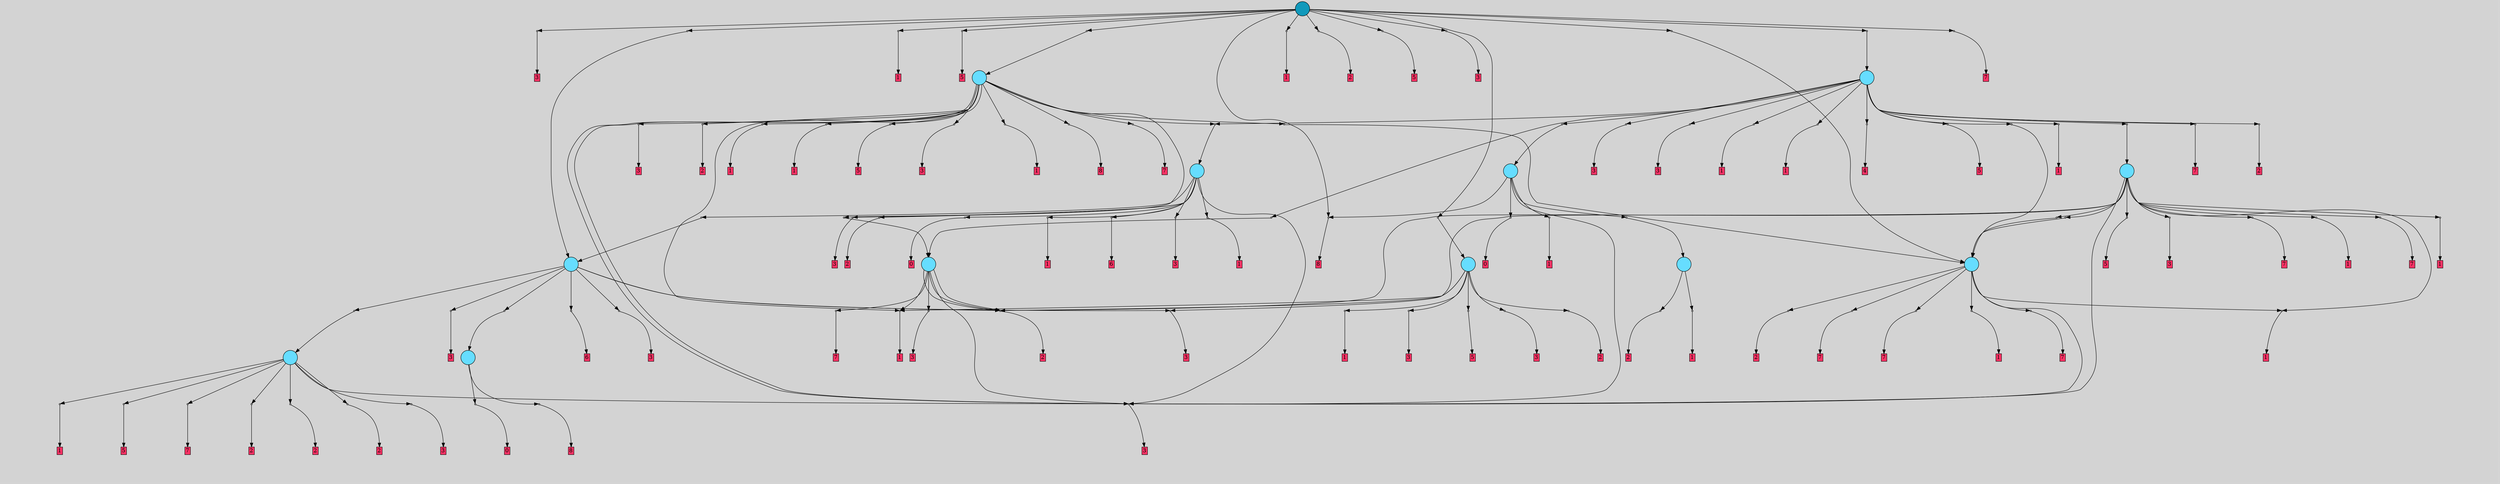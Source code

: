 // File exported with GEGELATI v1.3.1
// On the 2024-07-06 15:22:10
// With the MARL::MarlTPGGraphDotExporter
digraph{
	graph[pad = "0.212, 0.055" bgcolor = lightgray]
	node[shape=circle style = filled label = ""]
		T1 [fillcolor="#66ddff"]
		T8 [fillcolor="#66ddff"]
		T500 [fillcolor="#66ddff"]
		T673 [fillcolor="#66ddff"]
		T829 [fillcolor="#66ddff"]
		T969 [fillcolor="#66ddff"]
		T1174 [fillcolor="#66ddff"]
		T1258 [fillcolor="#66ddff"]
		T1355 [fillcolor="#66ddff"]
		T1545 [fillcolor="#66ddff"]
		T2539 [fillcolor="#66ddff"]
		T3069 [fillcolor="#66ddff"]
		T3566 [fillcolor="#1199bb"]
		P32082 [fillcolor="#cccccc" shape=point] //
		I32082 [shape=box style=invis label="6|3&1|4#2|0&#92;n5|6&0|1#3|7&#92;n2|2&0|0#0|0&#92;n5|4&0|3#1|1&#92;n5|2&2|5#3|4&#92;n5|4&4|0#0|1&#92;n1|2&1|3#1|5&#92;n8|4&3|0#0|0&#92;n4|6&2|6#3|2&#92;n0|2&2|6#4|4&#92;n"]
		P32082 -> I32082[style=invis]
		A25051 [fillcolor="#ff3366" shape=box margin=0.03 width=0 height=0 label="1"]
		T1 -> P32082 -> A25051
		P32083 [fillcolor="#cccccc" shape=point] //
		I32083 [shape=box style=invis label="3|3&0|3#2|3&#92;n0|6&2|4#1|6&#92;n8|3&3|1#3|7&#92;n5|4&2|7#4|1&#92;n2|6&2|0#1|2&#92;n5|1&1|4#1|1&#92;n5|2&4|2#0|4&#92;n"]
		P32083 -> I32083[style=invis]
		A25052 [fillcolor="#ff3366" shape=box margin=0.03 width=0 height=0 label="2"]
		T1 -> P32083 -> A25052
		P32084 [fillcolor="#cccccc" shape=point] //
		I32084 [shape=box style=invis label="7|4&2|0#3|7&#92;n"]
		P32084 -> I32084[style=invis]
		A25053 [fillcolor="#ff3366" shape=box margin=0.03 width=0 height=0 label="8"]
		T8 -> P32084 -> A25053
		P32085 [fillcolor="#cccccc" shape=point] //
		I32085 [shape=box style=invis label="4|7&4|5#3|7&#92;n6|0&4|6#2|6&#92;n2|1&3|2#2|3&#92;n4|6&3|5#4|6&#92;n1|3&4|3#1|5&#92;n1|0&1|6#4|0&#92;n0|6&3|6#3|2&#92;n6|3&4|6#4|5&#92;n"]
		P32085 -> I32085[style=invis]
		A25054 [fillcolor="#ff3366" shape=box margin=0.03 width=0 height=0 label="0"]
		T8 -> P32085 -> A25054
		P32086 [fillcolor="#cccccc" shape=point] //
		I32086 [shape=box style=invis label="1|3&0|0#4|5&#92;n0|6&4|5#4|4&#92;n7|5&2|0#4|0&#92;n7|2&3|4#3|1&#92;n2|1&0|2#3|7&#92;n2|0&2|3#4|7&#92;n"]
		P32086 -> I32086[style=invis]
		A25055 [fillcolor="#ff3366" shape=box margin=0.03 width=0 height=0 label="1"]
		T500 -> P32086 -> A25055
		P32087 [fillcolor="#cccccc" shape=point] //
		I32087 [shape=box style=invis label="2|2&4|4#0|0&#92;n1|2&4|1#4|3&#92;n8|4&0|7#2|5&#92;n2|5&4|1#1|4&#92;n1|1&3|3#3|4&#92;n2|0&2|4#0|3&#92;n5|3&0|0#0|2&#92;n5|0&4|1#3|0&#92;n6|7&2|0#1|1&#92;n4|3&2|7#2|5&#92;n"]
		P32087 -> I32087[style=invis]
		A25056 [fillcolor="#ff3366" shape=box margin=0.03 width=0 height=0 label="1"]
		T500 -> P32087 -> A25056
		P32088 [fillcolor="#cccccc" shape=point] //
		I32088 [shape=box style=invis label="7|7&4|1#3|5&#92;n7|4&3|3#2|0&#92;n4|2&3|4#1|1&#92;n4|2&0|3#0|1&#92;n2|7&3|7#0|4&#92;n5|7&3|4#2|2&#92;n0|2&0|1#0|7&#92;n0|5&0|3#2|1&#92;n"]
		P32088 -> I32088[style=invis]
		A25057 [fillcolor="#ff3366" shape=box margin=0.03 width=0 height=0 label="7"]
		T500 -> P32088 -> A25057
		P32089 [fillcolor="#cccccc" shape=point] //
		I32089 [shape=box style=invis label="7|5&1|1#2|7&#92;n1|3&0|0#4|5&#92;n0|6&4|5#4|4&#92;n2|1&0|2#3|7&#92;n7|5&2|0#4|0&#92;n2|0&2|1#4|7&#92;n"]
		P32089 -> I32089[style=invis]
		A25058 [fillcolor="#ff3366" shape=box margin=0.03 width=0 height=0 label="2"]
		T500 -> P32089 -> A25058
		P32090 [fillcolor="#cccccc" shape=point] //
		I32090 [shape=box style=invis label="8|5&1|1#2|4&#92;n3|6&3|2#0|3&#92;n5|0&0|7#1|1&#92;n3|1&4|2#3|4&#92;n3|2&2|3#0|6&#92;n2|6&3|7#3|5&#92;n8|1&3|5#1|4&#92;n"]
		P32090 -> I32090[style=invis]
		A25059 [fillcolor="#ff3366" shape=box margin=0.03 width=0 height=0 label="3"]
		T500 -> P32090 -> A25059
		P32091 [fillcolor="#cccccc" shape=point] //
		I32091 [shape=box style=invis label="7|7&4|1#3|5&#92;n7|4&3|3#2|0&#92;n4|2&3|4#1|1&#92;n4|3&1|3#3|2&#92;n4|2&0|3#0|1&#92;n2|7&3|7#0|4&#92;n0|5&0|3#2|2&#92;n0|2&0|1#0|7&#92;n4|4&3|5#1|0&#92;n5|7&3|4#2|2&#92;n"]
		P32091 -> I32091[style=invis]
		A25060 [fillcolor="#ff3366" shape=box margin=0.03 width=0 height=0 label="7"]
		T500 -> P32091 -> A25060
		P32092 [fillcolor="#cccccc" shape=point] //
		I32092 [shape=box style=invis label="0|7&4|1#3|5&#92;n0|4&3|3#2|0&#92;n1|7&1|1#4|2&#92;n0|0&0|3#2|2&#92;n2|6&3|7#0|4&#92;n4|2&0|3#0|1&#92;n"]
		P32092 -> I32092[style=invis]
		A25061 [fillcolor="#ff3366" shape=box margin=0.03 width=0 height=0 label="7"]
		T500 -> P32092 -> A25061
		P32093 [fillcolor="#cccccc" shape=point] //
		I32093 [shape=box style=invis label="8|5&1|1#2|4&#92;n3|6&3|2#0|3&#92;n6|1&1|6#1|0&#92;n2|6&3|7#3|5&#92;n3|1&4|2#3|4&#92;n1|2&2|3#0|6&#92;n5|0&0|7#1|1&#92;n8|1&3|5#1|4&#92;n"]
		P32093 -> I32093[style=invis]
		A25062 [fillcolor="#ff3366" shape=box margin=0.03 width=0 height=0 label="1"]
		T673 -> P32093 -> A25062
		P32094 [fillcolor="#cccccc" shape=point] //
		I32094 [shape=box style=invis label="3|1&4|6#4|5&#92;n2|0&2|1#4|7&#92;n2|1&0|2#1|7&#92;n2|3&4|6#0|5&#92;n7|5&2|0#4|0&#92;n0|6&4|5#4|4&#92;n"]
		P32094 -> I32094[style=invis]
		A25063 [fillcolor="#ff3366" shape=box margin=0.03 width=0 height=0 label="8"]
		T673 -> P32094 -> A25063
		P32095 [fillcolor="#cccccc" shape=point] //
		I32095 [shape=box style=invis label="0|0&0|3#2|6&#92;n8|6&3|0#0|1&#92;n5|7&2|0#4|0&#92;n4|7&4|7#4|2&#92;n5|4&4|1#4|2&#92;n7|1&0|1#1|2&#92;n8|4&2|1#4|7&#92;n"]
		P32095 -> I32095[style=invis]
		A25064 [fillcolor="#ff3366" shape=box margin=0.03 width=0 height=0 label="0"]
		T673 -> P32095 -> A25064
		P32096 [fillcolor="#cccccc" shape=point] //
		I32096 [shape=box style=invis label="3|4&4|2#3|4&#92;n3|6&3|2#0|3&#92;n5|3&4|1#1|1&#92;n8|5&4|1#2|4&#92;n3|7&4|0#1|2&#92;n2|6&3|7#3|5&#92;n8|1&3|5#1|4&#92;n5|0&0|7#1|1&#92;n"]
		P32096 -> I32096[style=invis]
		T673 -> P32096 -> T1
		T673 -> P32090
		P32097 [fillcolor="#cccccc" shape=point] //
		I32097 [shape=box style=invis label="4|6&2|6#3|2&#92;n2|2&0|0#0|0&#92;n0|0&2|3#2|1&#92;n5|2&3|5#3|4&#92;n5|4&4|0#0|1&#92;n1|2&1|3#1|5&#92;n8|6&3|0#0|0&#92;n5|6&0|1#3|7&#92;n0|2&2|6#4|4&#92;n"]
		P32097 -> I32097[style=invis]
		A25065 [fillcolor="#ff3366" shape=box margin=0.03 width=0 height=0 label="1"]
		T829 -> P32097 -> A25065
		T829 -> P32090
		P32098 [fillcolor="#cccccc" shape=point] //
		I32098 [shape=box style=invis label="7|5&1|1#4|7&#92;n1|3&0|0#4|5&#92;n0|6&4|5#4|4&#92;n7|5&2|0#4|0&#92;n2|1&0|2#3|7&#92;n2|0&2|1#4|7&#92;n"]
		P32098 -> I32098[style=invis]
		A25066 [fillcolor="#ff3366" shape=box margin=0.03 width=0 height=0 label="2"]
		T829 -> P32098 -> A25066
		T829 -> P32098
		P32099 [fillcolor="#cccccc" shape=point] //
		I32099 [shape=box style=invis label="2|7&2|7#4|4&#92;n0|0&0|3#2|5&#92;n1|5&0|2#1|3&#92;n1|3&0|4#1|7&#92;n4|5&2|6#1|0&#92;n2|5&2|7#0|0&#92;n8|4&4|1#1|6&#92;n"]
		P32099 -> I32099[style=invis]
		A25067 [fillcolor="#ff3366" shape=box margin=0.03 width=0 height=0 label="7"]
		T829 -> P32099 -> A25067
		P32100 [fillcolor="#cccccc" shape=point] //
		I32100 [shape=box style=invis label="1|5&4|1#2|4&#92;n3|6&3|2#0|3&#92;n2|5&4|7#1|7&#92;n3|1&4|2#3|4&#92;n3|2&2|3#0|6&#92;n2|6&3|7#3|5&#92;n5|0&0|7#1|1&#92;n"]
		P32100 -> I32100[style=invis]
		A25068 [fillcolor="#ff3366" shape=box margin=0.03 width=0 height=0 label="3"]
		T829 -> P32100 -> A25068
		T829 -> P32098
		P32101 [fillcolor="#cccccc" shape=point] //
		I32101 [shape=box style=invis label="1|1&4|1#0|1&#92;n8|0&2|5#1|7&#92;n"]
		P32101 -> I32101[style=invis]
		A25069 [fillcolor="#ff3366" shape=box margin=0.03 width=0 height=0 label="3"]
		T969 -> P32101 -> A25069
		T969 -> P32090
		P32102 [fillcolor="#cccccc" shape=point] //
		I32102 [shape=box style=invis label="5|4&4|0#2|1&#92;n6|6&1|1#0|1&#92;n1|0&0|0#1|0&#92;n5|7&2|4#0|7&#92;n6|3&1|4#2|0&#92;n4|6&2|6#3|7&#92;n6|2&3|5#0|3&#92;n0|6&0|7#4|0&#92;n5|2&2|1#3|4&#92;n7|2&2|6#3|6&#92;n"]
		P32102 -> I32102[style=invis]
		A25070 [fillcolor="#ff3366" shape=box margin=0.03 width=0 height=0 label="1"]
		T969 -> P32102 -> A25070
		P32103 [fillcolor="#cccccc" shape=point] //
		I32103 [shape=box style=invis label="7|5&3|7#2|5&#92;n7|7&1|7#1|2&#92;n4|7&3|1#1|4&#92;n1|3&0|5#0|5&#92;n3|3&1|6#2|6&#92;n3|6&1|3#4|0&#92;n"]
		P32103 -> I32103[style=invis]
		A25071 [fillcolor="#ff3366" shape=box margin=0.03 width=0 height=0 label="5"]
		T969 -> P32103 -> A25071
		P32104 [fillcolor="#cccccc" shape=point] //
		I32104 [shape=box style=invis label="3|6&3|2#0|3&#92;n3|2&2|3#0|6&#92;n7|1&3|4#3|1&#92;n5|0&0|7#1|1&#92;n2|3&3|7#3|5&#92;n2|1&3|5#1|4&#92;n3|1&4|2#3|4&#92;n"]
		P32104 -> I32104[style=invis]
		A25072 [fillcolor="#ff3366" shape=box margin=0.03 width=0 height=0 label="7"]
		T969 -> P32104 -> A25072
		P32105 [fillcolor="#cccccc" shape=point] //
		I32105 [shape=box style=invis label="7|5&2|0#4|5&#92;n1|3&0|0#4|5&#92;n0|7&4|5#4|4&#92;n2|1&0|2#3|7&#92;n7|5&1|1#4|7&#92;n2|0&2|1#4|7&#92;n"]
		P32105 -> I32105[style=invis]
		A25073 [fillcolor="#ff3366" shape=box margin=0.03 width=0 height=0 label="2"]
		T969 -> P32105 -> A25073
		P32106 [fillcolor="#cccccc" shape=point] //
		I32106 [shape=box style=invis label="7|5&1|1#4|7&#92;n4|6&1|7#2|2&#92;n2|0&2|1#4|7&#92;n0|6&4|5#4|4&#92;n7|5&2|0#4|0&#92;n2|2&0|2#3|7&#92;n1|3&0|0#4|5&#92;n"]
		P32106 -> I32106[style=invis]
		A25074 [fillcolor="#ff3366" shape=box margin=0.03 width=0 height=0 label="2"]
		T969 -> P32106 -> A25074
		P32107 [fillcolor="#cccccc" shape=point] //
		I32107 [shape=box style=invis label="7|5&2|0#3|0&#92;n1|3&0|0#4|5&#92;n0|6&4|5#4|4&#92;n7|5&1|1#4|7&#92;n2|1&0|2#3|7&#92;n2|0&2|1#4|7&#92;n"]
		P32107 -> I32107[style=invis]
		A25075 [fillcolor="#ff3366" shape=box margin=0.03 width=0 height=0 label="2"]
		T969 -> P32107 -> A25075
		T1174 -> P32098
		T1174 -> P32097
		P32108 [fillcolor="#cccccc" shape=point] //
		I32108 [shape=box style=invis label="3|0&1|5#2|4&#92;n6|1&1|3#3|5&#92;n4|6&1|2#1|2&#92;n5|5&0|1#1|5&#92;n"]
		P32108 -> I32108[style=invis]
		A25076 [fillcolor="#ff3366" shape=box margin=0.03 width=0 height=0 label="2"]
		T1174 -> P32108 -> A25076
		P32109 [fillcolor="#cccccc" shape=point] //
		I32109 [shape=box style=invis label="6|3&3|4#2|0&#92;n5|6&0|1#3|7&#92;n2|2&0|0#0|0&#92;n0|6&2|6#4|4&#92;n5|2&2|5#3|4&#92;n4|6&2|6#3|2&#92;n1|2&1|3#1|5&#92;n8|4&3|0#0|0&#92;n5|4&4|0#0|1&#92;n5|4&0|3#1|1&#92;n"]
		P32109 -> I32109[style=invis]
		A25077 [fillcolor="#ff3366" shape=box margin=0.03 width=0 height=0 label="1"]
		T1174 -> P32109 -> A25077
		P32110 [fillcolor="#cccccc" shape=point] //
		I32110 [shape=box style=invis label="8|5&1|7#2|6&#92;n5|3&0|2#1|7&#92;n2|1&0|3#4|2&#92;n2|6&3|5#3|5&#92;n3|7&3|2#0|3&#92;n2|0&3|3#2|2&#92;n3|2&2|3#0|6&#92;n8|1&3|5#1|4&#92;n"]
		P32110 -> I32110[style=invis]
		A25078 [fillcolor="#ff3366" shape=box margin=0.03 width=0 height=0 label="3"]
		T1174 -> P32110 -> A25078
		P32111 [fillcolor="#cccccc" shape=point] //
		I32111 [shape=box style=invis label="6|2&0|1#3|7&#92;n7|7&4|2#2|5&#92;n0|4&4|1#2|3&#92;n3|6&2|6#4|7&#92;n4|3&1|7#3|2&#92;n3|6&1|6#3|1&#92;n4|4&4|5#2|2&#92;n6|2&2|3#3|3&#92;n2|6&3|7#0|0&#92;n"]
		P32111 -> I32111[style=invis]
		A25079 [fillcolor="#ff3366" shape=box margin=0.03 width=0 height=0 label="5"]
		T1174 -> P32111 -> A25079
		P32112 [fillcolor="#cccccc" shape=point] //
		I32112 [shape=box style=invis label="8|5&1|1#2|4&#92;n5|3&0|7#1|1&#92;n6|7&3|1#3|1&#92;n3|2&2|3#0|6&#92;n2|6&3|7#0|5&#92;n3|0&1|0#1|4&#92;n"]
		P32112 -> I32112[style=invis]
		A25080 [fillcolor="#ff3366" shape=box margin=0.03 width=0 height=0 label="3"]
		T1174 -> P32112 -> A25080
		P32113 [fillcolor="#cccccc" shape=point] //
		I32113 [shape=box style=invis label="8|4&1|7#2|7&#92;n0|7&3|5#4|3&#92;n1|0&4|4#3|5&#92;n8|1&1|2#1|5&#92;n6|4&4|2#2|4&#92;n6|4&2|4#1|3&#92;n5|6&2|5#4|0&#92;n6|1&3|7#3|5&#92;n6|3&2|4#0|3&#92;n"]
		P32113 -> I32113[style=invis]
		T1258 -> P32113 -> T8
		P32114 [fillcolor="#cccccc" shape=point] //
		I32114 [shape=box style=invis label="4|2&3|4#1|1&#92;n7|7&4|1#3|5&#92;n0|5&0|3#2|2&#92;n2|7&3|7#0|4&#92;n4|0&2|2#4|5&#92;n0|2&0|1#0|7&#92;n4|0&4|5#4|4&#92;n4|5&2|5#1|0&#92;n5|7&3|4#2|7&#92;n"]
		P32114 -> I32114[style=invis]
		A25081 [fillcolor="#ff3366" shape=box margin=0.03 width=0 height=0 label="6"]
		T1258 -> P32114 -> A25081
		P32115 [fillcolor="#cccccc" shape=point] //
		I32115 [shape=box style=invis label="7|7&4|5#1|7&#92;n7|4&1|1#1|5&#92;n2|2&4|5#2|4&#92;n2|2&4|2#4|4&#92;n2|4&2|1#4|7&#92;n7|3&0|0#4|5&#92;n8|0&1|0#0|7&#92;n7|7&2|0#4|0&#92;n"]
		P32115 -> I32115[style=invis]
		T1258 -> P32115 -> T969
		P32116 [fillcolor="#cccccc" shape=point] //
		I32116 [shape=box style=invis label="8|0&2|5#1|7&#92;n1|1&0|1#0|1&#92;n6|3&1|3#0|5&#92;n"]
		P32116 -> I32116[style=invis]
		A25082 [fillcolor="#ff3366" shape=box margin=0.03 width=0 height=0 label="3"]
		T1258 -> P32116 -> A25082
		T1258 -> P32098
		P32117 [fillcolor="#cccccc" shape=point] //
		I32117 [shape=box style=invis label="1|7&0|1#0|1&#92;n0|1&4|2#1|6&#92;n7|6&1|5#2|5&#92;n0|0&1|1#3|4&#92;n6|6&1|3#3|5&#92;n"]
		P32117 -> I32117[style=invis]
		A25083 [fillcolor="#ff3366" shape=box margin=0.03 width=0 height=0 label="3"]
		T1258 -> P32117 -> A25083
		P32118 [fillcolor="#cccccc" shape=point] //
		I32118 [shape=box style=invis label="5|3&3|0#1|6&#92;n3|1&1|2#3|4&#92;n8|5&1|1#2|4&#92;n2|6&3|7#3|5&#92;n5|0&0|5#1|1&#92;n2|1&4|2#4|3&#92;n8|7&3|5#1|4&#92;n"]
		P32118 -> I32118[style=invis]
		A25084 [fillcolor="#ff3366" shape=box margin=0.03 width=0 height=0 label="3"]
		T1258 -> P32118 -> A25084
		P32119 [fillcolor="#cccccc" shape=point] //
		I32119 [shape=box style=invis label="3|4&1|1#0|1&#92;n2|1&2|2#1|2&#92;n8|6&2|3#4|0&#92;n1|0&2|6#1|0&#92;n7|2&0|1#0|7&#92;n"]
		P32119 -> I32119[style=invis]
		A25085 [fillcolor="#ff3366" shape=box margin=0.03 width=0 height=0 label="1"]
		T1355 -> P32119 -> A25085
		T1355 -> P32116
		P32120 [fillcolor="#cccccc" shape=point] //
		I32120 [shape=box style=invis label="3|6&1|3#4|0&#92;n7|2&0|0#4|7&#92;n7|7&1|7#1|2&#92;n8|3&0|1#2|3&#92;n4|0&3|1#3|4&#92;n1|3&0|5#0|5&#92;n"]
		P32120 -> I32120[style=invis]
		A25086 [fillcolor="#ff3366" shape=box margin=0.03 width=0 height=0 label="5"]
		T1355 -> P32120 -> A25086
		P32121 [fillcolor="#cccccc" shape=point] //
		I32121 [shape=box style=invis label="7|3&4|2#1|7&#92;n4|7&3|2#2|5&#92;n1|5&3|5#0|4&#92;n4|1&0|3#1|2&#92;n1|2&4|3#2|6&#92;n5|0&0|5#1|1&#92;n8|5&1|1#2|4&#92;n3|1&2|6#3|4&#92;n5|1&0|5#1|4&#92;n"]
		P32121 -> I32121[style=invis]
		A25087 [fillcolor="#ff3366" shape=box margin=0.03 width=0 height=0 label="3"]
		T1355 -> P32121 -> A25087
		P32122 [fillcolor="#cccccc" shape=point] //
		I32122 [shape=box style=invis label="0|1&2|1#0|7&#92;n7|0&3|3#2|7&#92;n6|1&1|5#1|5&#92;n7|1&4|1#3|5&#92;n"]
		P32122 -> I32122[style=invis]
		A25088 [fillcolor="#ff3366" shape=box margin=0.03 width=0 height=0 label="7"]
		T1355 -> P32122 -> A25088
		P32123 [fillcolor="#cccccc" shape=point] //
		I32123 [shape=box style=invis label="4|6&1|7#2|2&#92;n2|0&0|5#3|3&#92;n2|0&1|4#4|7&#92;n4|3&0|0#4|5&#92;n6|2&1|3#3|2&#92;n5|0&0|7#2|6&#92;n4|1&3|1#2|5&#92;n"]
		P32123 -> I32123[style=invis]
		T1355 -> P32123 -> T500
		P32124 [fillcolor="#cccccc" shape=point] //
		I32124 [shape=box style=invis label="4|6&1|6#3|2&#92;n2|2&0|0#0|0&#92;n2|4&2|6#2|4&#92;n0|2&2|6#4|4&#92;n5|4&4|0#0|1&#92;n1|2&1|3#1|5&#92;n8|6&3|0#0|0&#92;n5|6&0|1#3|7&#92;n0|0&2|3#2|1&#92;n5|2&3|5#3|4&#92;n"]
		P32124 -> I32124[style=invis]
		A25089 [fillcolor="#ff3366" shape=box margin=0.03 width=0 height=0 label="1"]
		T1355 -> P32124 -> A25089
		P32125 [fillcolor="#cccccc" shape=point] //
		I32125 [shape=box style=invis label="5|7&3|4#2|2&#92;n1|5&2|0#1|4&#92;n7|7&2|1#3|5&#92;n7|4&3|7#3|3&#92;n0|0&0|1#0|7&#92;n7|4&2|6#4|4&#92;n4|5&0|6#0|1&#92;n0|4&2|6#3|1&#92;n6|7&1|4#3|6&#92;n"]
		P32125 -> I32125[style=invis]
		A25090 [fillcolor="#ff3366" shape=box margin=0.03 width=0 height=0 label="7"]
		T1355 -> P32125 -> A25090
		T1355 -> P32086
		T1355 -> P32090
		P32126 [fillcolor="#cccccc" shape=point] //
		I32126 [shape=box style=invis label="5|3&0|7#2|6&#92;n2|0&0|5#3|3&#92;n4|3&0|0#4|5&#92;n3|7&3|5#4|0&#92;n6|2&1|0#3|2&#92;n4|6&1|7#2|2&#92;n2|0&1|4#4|7&#92;n"]
		P32126 -> I32126[style=invis]
		T1355 -> P32126 -> T500
		T1355 -> P32098
		T1545 -> P32090
		P32127 [fillcolor="#cccccc" shape=point] //
		I32127 [shape=box style=invis label="0|2&2|6#0|4&#92;n8|4&3|0#0|4&#92;n7|2&0|1#4|4&#92;n5|2&1|5#3|4&#92;n5|6&1|2#0|2&#92;n1|7&0|3#1|1&#92;n2|1&1|5#2|5&#92;n1|6&0|1#2|7&#92;n6|1&1|0#2|0&#92;n0|7&2|6#2|7&#92;n"]
		P32127 -> I32127[style=invis]
		A25091 [fillcolor="#ff3366" shape=box margin=0.03 width=0 height=0 label="1"]
		T1545 -> P32127 -> A25091
		P32128 [fillcolor="#cccccc" shape=point] //
		I32128 [shape=box style=invis label="3|6&0|0#1|0&#92;n1|1&0|6#2|1&#92;n7|1&0|2#4|1&#92;n4|7&1|1#1|7&#92;n4|6&2|7#3|5&#92;n"]
		P32128 -> I32128[style=invis]
		A25092 [fillcolor="#ff3366" shape=box margin=0.03 width=0 height=0 label="6"]
		T1545 -> P32128 -> A25092
		P32129 [fillcolor="#cccccc" shape=point] //
		I32129 [shape=box style=invis label="4|2&4|1#2|2&#92;n6|0&2|4#1|5&#92;n8|2&0|3#1|4&#92;n4|1&2|7#3|1&#92;n8|1&1|6#2|2&#92;n"]
		P32129 -> I32129[style=invis]
		A25093 [fillcolor="#ff3366" shape=box margin=0.03 width=0 height=0 label="3"]
		T1545 -> P32129 -> A25093
		P32130 [fillcolor="#cccccc" shape=point] //
		I32130 [shape=box style=invis label="6|3&3|4#2|0&#92;n5|6&0|1#3|7&#92;n2|2&0|0#0|0&#92;n0|2&2|6#4|4&#92;n5|2&2|5#3|4&#92;n5|4&4|0#0|1&#92;n1|2&1|3#1|5&#92;n8|4&3|0#0|0&#92;n4|6&2|6#3|2&#92;n5|4&0|3#1|1&#92;n"]
		P32130 -> I32130[style=invis]
		A25094 [fillcolor="#ff3366" shape=box margin=0.03 width=0 height=0 label="1"]
		T1545 -> P32130 -> A25094
		P32131 [fillcolor="#cccccc" shape=point] //
		I32131 [shape=box style=invis label="6|0&1|3#0|3&#92;n1|0&0|2#4|4&#92;n"]
		P32131 -> I32131[style=invis]
		A25095 [fillcolor="#ff3366" shape=box margin=0.03 width=0 height=0 label="3"]
		T1545 -> P32131 -> A25095
		P32132 [fillcolor="#cccccc" shape=point] //
		I32132 [shape=box style=invis label="3|2&2|3#0|3&#92;n2|3&2|3#4|6&#92;n6|4&3|3#0|4&#92;n8|1&3|5#1|4&#92;n7|1&3|2#0|2&#92;n3|1&4|2#3|4&#92;n1|6&3|7#3|5&#92;n4|0&0|2#1|1&#92;n"]
		P32132 -> I32132[style=invis]
		T1545 -> P32132 -> T1258
		P32133 [fillcolor="#cccccc" shape=point] //
		I32133 [shape=box style=invis label="2|2&0|2#3|7&#92;n2|0&2|1#4|7&#92;n0|6&4|5#4|4&#92;n7|4&2|0#4|0&#92;n7|5&1|1#4|7&#92;n1|3&0|0#4|5&#92;n"]
		P32133 -> I32133[style=invis]
		A25096 [fillcolor="#ff3366" shape=box margin=0.03 width=0 height=0 label="2"]
		T1545 -> P32133 -> A25096
		P32134 [fillcolor="#cccccc" shape=point] //
		I32134 [shape=box style=invis label="7|4&0|4#3|6&#92;n4|7&4|2#4|1&#92;n7|3&2|4#4|6&#92;n5|5&0|1#2|0&#92;n1|1&0|6#2|1&#92;n3|0&0|0#0|0&#92;n4|7&1|4#1|7&#92;n"]
		P32134 -> I32134[style=invis]
		A25097 [fillcolor="#ff3366" shape=box margin=0.03 width=0 height=0 label="0"]
		T1545 -> P32134 -> A25097
		P32135 [fillcolor="#cccccc" shape=point] //
		I32135 [shape=box style=invis label="2|2&2|0#4|1&#92;n0|4&4|3#2|1&#92;n8|0&4|4#4|2&#92;n3|0&0|0#2|5&#92;n"]
		P32135 -> I32135[style=invis]
		A25098 [fillcolor="#ff3366" shape=box margin=0.03 width=0 height=0 label="3"]
		T2539 -> P32135 -> A25098
		P32136 [fillcolor="#cccccc" shape=point] //
		I32136 [shape=box style=invis label="5|2&2|5#4|0&#92;n1|0&4|4#3|5&#92;n0|7&3|5#4|3&#92;n8|1&1|2#1|5&#92;n6|4&4|2#2|4&#92;n6|4&2|4#1|3&#92;n8|4&1|7#2|7&#92;n6|1&3|7#3|5&#92;n1|5&3|3#2|4&#92;n6|3&2|4#0|3&#92;n"]
		P32136 -> I32136[style=invis]
		T2539 -> P32136 -> T829
		P32137 [fillcolor="#cccccc" shape=point] //
		I32137 [shape=box style=invis label="5|0&1|7#3|3&#92;n0|6&2|3#0|1&#92;n4|2&4|6#3|3&#92;n5|2&3|1#3|4&#92;n7|0&1|6#3|5&#92;n6|3&1|4#2|0&#92;n7|3&3|3#2|3&#92;n4|5&0|3#1|3&#92;n2|7&0|0#0|4&#92;n5|4&4|0#4|1&#92;n"]
		P32137 -> I32137[style=invis]
		A25099 [fillcolor="#ff3366" shape=box margin=0.03 width=0 height=0 label="1"]
		T2539 -> P32137 -> A25099
		P32138 [fillcolor="#cccccc" shape=point] //
		I32138 [shape=box style=invis label="7|6&3|0#3|2&#92;n0|6&3|6#2|7&#92;n1|0&3|1#2|0&#92;n6|4&3|2#0|0&#92;n1|3&2|5#3|0&#92;n4|1&3|6#4|5&#92;n3|2&0|7#1|2&#92;n4|3&4|3#4|1&#92;n6|5&0|2#2|6&#92;n2|5&0|7#2|7&#92;n"]
		P32138 -> I32138[style=invis]
		A25100 [fillcolor="#ff3366" shape=box margin=0.03 width=0 height=0 label="8"]
		T2539 -> P32138 -> A25100
		P32139 [fillcolor="#cccccc" shape=point] //
		I32139 [shape=box style=invis label="5|7&3|4#2|2&#92;n1|7&2|0#1|4&#92;n7|4&2|1#4|4&#92;n7|4&3|7#3|3&#92;n0|0&0|1#0|7&#92;n4|2&3|5#1|0&#92;n0|4&2|6#3|1&#92;n4|5&0|6#0|1&#92;n7|7&2|1#3|5&#92;n"]
		P32139 -> I32139[style=invis]
		A25101 [fillcolor="#ff3366" shape=box margin=0.03 width=0 height=0 label="7"]
		T2539 -> P32139 -> A25101
		P32140 [fillcolor="#cccccc" shape=point] //
		I32140 [shape=box style=invis label="6|3&2|3#0|4&#92;n5|0&2|5#1|7&#92;n7|5&2|0#2|3&#92;n4|2&1|6#3|1&#92;n"]
		P32140 -> I32140[style=invis]
		A25102 [fillcolor="#ff3366" shape=box margin=0.03 width=0 height=0 label="3"]
		T2539 -> P32140 -> A25102
		P32141 [fillcolor="#cccccc" shape=point] //
		I32141 [shape=box style=invis label="0|6&4|5#4|4&#92;n2|1&1|2#3|7&#92;n7|5&1|1#4|0&#92;n2|0&2|1#4|4&#92;n1|2&2|3#0|6&#92;n0|1&4|0#1|0&#92;n1|3&2|0#4|5&#92;n"]
		P32141 -> I32141[style=invis]
		A25103 [fillcolor="#ff3366" shape=box margin=0.03 width=0 height=0 label="2"]
		T2539 -> P32141 -> A25103
		T2539 -> P32090
		T2539 -> P32097
		P32142 [fillcolor="#cccccc" shape=point] //
		I32142 [shape=box style=invis label="4|0&4|0#0|6&#92;n8|7&1|5#2|4&#92;n3|6&3|2#0|3&#92;n2|3&1|7#0|1&#92;n6|1&4|2#3|4&#92;n"]
		P32142 -> I32142[style=invis]
		T2539 -> P32142 -> T1545
		P32143 [fillcolor="#cccccc" shape=point] //
		I32143 [shape=box style=invis label="4|6&1|7#2|2&#92;n2|0&0|5#3|3&#92;n4|3&0|0#4|5&#92;n6|2&1|3#3|2&#92;n3|7&3|5#4|6&#92;n3|3&2|2#0|5&#92;n2|0&1|4#4|7&#92;n"]
		P32143 -> I32143[style=invis]
		T2539 -> P32143 -> T500
		P32144 [fillcolor="#cccccc" shape=point] //
		I32144 [shape=box style=invis label="4|4&2|6#3|2&#92;n2|2&0|0#0|0&#92;n3|3&3|2#3|1&#92;n5|4&4|0#0|1&#92;n0|0&2|3#2|1&#92;n1|2&1|3#1|5&#92;n8|6&3|0#0|0&#92;n5|6&0|1#3|7&#92;n0|2&2|6#4|4&#92;n"]
		P32144 -> I32144[style=invis]
		A25104 [fillcolor="#ff3366" shape=box margin=0.03 width=0 height=0 label="1"]
		T2539 -> P32144 -> A25104
		T2539 -> P32090
		P32145 [fillcolor="#cccccc" shape=point] //
		I32145 [shape=box style=invis label="0|2&2|6#0|4&#92;n8|4&3|0#0|4&#92;n7|2&0|1#4|4&#92;n5|2&4|5#3|4&#92;n5|6&1|2#0|2&#92;n2|1&1|5#2|5&#92;n1|7&0|3#1|1&#92;n1|6&0|1#2|7&#92;n0|7&2|6#2|7&#92;n"]
		P32145 -> I32145[style=invis]
		A25105 [fillcolor="#ff3366" shape=box margin=0.03 width=0 height=0 label="1"]
		T2539 -> P32145 -> A25105
		P32146 [fillcolor="#cccccc" shape=point] //
		I32146 [shape=box style=invis label="4|0&2|2#3|1&#92;n5|4&4|1#4|7&#92;n5|3&3|1#3|7&#92;n5|1&1|4#1|1&#92;n3|1&1|0#1|5&#92;n"]
		P32146 -> I32146[style=invis]
		A25106 [fillcolor="#ff3366" shape=box margin=0.03 width=0 height=0 label="5"]
		T2539 -> P32146 -> A25106
		P32147 [fillcolor="#cccccc" shape=point] //
		I32147 [shape=box style=invis label="5|2&2|5#4|0&#92;n5|1&3|5#1|6&#92;n6|1&3|7#3|5&#92;n1|4&0|4#3|0&#92;n1|2&0|2#2|3&#92;n4|0&4|1#3|0&#92;n8|1&1|2#1|5&#92;n6|4&0|2#2|4&#92;n"]
		P32147 -> I32147[style=invis]
		T3069 -> P32147 -> T829
		P32148 [fillcolor="#cccccc" shape=point] //
		I32148 [shape=box style=invis label="1|2&4|4#2|1&#92;n4|6&1|6#1|0&#92;n6|3&3|4#1|1&#92;n5|5&0|7#4|7&#92;n5|2&0|3#0|3&#92;n8|4&3|4#4|5&#92;n6|7&0|2#1|7&#92;n4|3&3|0#2|3&#92;n1|5&4|3#1|3&#92;n"]
		P32148 -> I32148[style=invis]
		A25107 [fillcolor="#ff3366" shape=box margin=0.03 width=0 height=0 label="1"]
		T3069 -> P32148 -> A25107
		P32149 [fillcolor="#cccccc" shape=point] //
		I32149 [shape=box style=invis label="5|7&3|4#2|2&#92;n1|5&2|0#1|4&#92;n7|7&3|7#3|3&#92;n4|5&0|6#0|1&#92;n4|2&3|5#1|0&#92;n7|4&2|1#4|4&#92;n0|0&0|1#0|7&#92;n7|7&2|1#3|5&#92;n"]
		P32149 -> I32149[style=invis]
		A25108 [fillcolor="#ff3366" shape=box margin=0.03 width=0 height=0 label="7"]
		T3069 -> P32149 -> A25108
		P32150 [fillcolor="#cccccc" shape=point] //
		I32150 [shape=box style=invis label="7|5&1|1#3|7&#92;n0|6&4|5#4|4&#92;n2|0&2|1#4|7&#92;n7|5&2|0#4|0&#92;n2|1&0|2#3|7&#92;n0|0&2|0#0|1&#92;n"]
		P32150 -> I32150[style=invis]
		A25109 [fillcolor="#ff3366" shape=box margin=0.03 width=0 height=0 label="2"]
		T3069 -> P32150 -> A25109
		P32151 [fillcolor="#cccccc" shape=point] //
		I32151 [shape=box style=invis label="4|6&1|7#2|2&#92;n0|5&0|5#2|4&#92;n5|3&0|7#3|6&#92;n5|0&1|2#1|1&#92;n6|2&1|0#3|2&#92;n2|0&1|4#4|3&#92;n"]
		P32151 -> I32151[style=invis]
		T3069 -> P32151 -> T500
		P32152 [fillcolor="#cccccc" shape=point] //
		I32152 [shape=box style=invis label="8|2&3|5#1|4&#92;n5|0&0|7#1|1&#92;n3|6&3|2#0|3&#92;n3|2&2|3#0|6&#92;n2|6&3|7#3|5&#92;n3|7&4|2#3|4&#92;n2|6&0|5#0|1&#92;n"]
		P32152 -> I32152[style=invis]
		A25110 [fillcolor="#ff3366" shape=box margin=0.03 width=0 height=0 label="3"]
		T3069 -> P32152 -> A25110
		P32153 [fillcolor="#cccccc" shape=point] //
		I32153 [shape=box style=invis label="6|0&2|0#0|6&#92;n8|0&2|5#1|7&#92;n8|3&1|3#0|5&#92;n"]
		P32153 -> I32153[style=invis]
		A25111 [fillcolor="#ff3366" shape=box margin=0.03 width=0 height=0 label="3"]
		T3069 -> P32153 -> A25111
		P32154 [fillcolor="#cccccc" shape=point] //
		I32154 [shape=box style=invis label="1|2&1|3#1|5&#92;n2|2&0|0#0|0&#92;n6|2&3|4#3|4&#92;n6|4&2|3#2|1&#92;n4|6&0|6#3|2&#92;n5|4&4|0#0|1&#92;n0|0&2|3#2|1&#92;n8|6&3|0#0|0&#92;n"]
		P32154 -> I32154[style=invis]
		A25112 [fillcolor="#ff3366" shape=box margin=0.03 width=0 height=0 label="1"]
		T3069 -> P32154 -> A25112
		P32155 [fillcolor="#cccccc" shape=point] //
		I32155 [shape=box style=invis label="4|6&4|3#1|5&#92;n5|0&0|6#1|4&#92;n"]
		P32155 -> I32155[style=invis]
		A25113 [fillcolor="#ff3366" shape=box margin=0.03 width=0 height=0 label="1"]
		T3069 -> P32155 -> A25113
		T3069 -> P32142
		P32156 [fillcolor="#cccccc" shape=point] //
		I32156 [shape=box style=invis label="4|6&1|7#2|0&#92;n7|6&2|3#0|5&#92;n2|5&0|5#3|3&#92;n0|0&2|3#4|6&#92;n6|2&1|0#3|2&#92;n2|0&1|4#4|7&#92;n5|3&0|7#2|6&#92;n"]
		P32156 -> I32156[style=invis]
		T3069 -> P32156 -> T1355
		P32157 [fillcolor="#cccccc" shape=point] //
		I32157 [shape=box style=invis label="1|0&0|2#0|3&#92;n0|4&3|2#1|7&#92;n0|1&3|0#0|1&#92;n6|4&2|3#4|7&#92;n4|3&3|5#0|6&#92;n8|7&1|6#3|7&#92;n8|3&0|1#2|3&#92;n6|3&4|6#2|7&#92;n8|3&0|5#0|5&#92;n7|0&3|5#0|2&#92;n"]
		P32157 -> I32157[style=invis]
		A25114 [fillcolor="#ff3366" shape=box margin=0.03 width=0 height=0 label="4"]
		T3069 -> P32157 -> A25114
		P32158 [fillcolor="#cccccc" shape=point] //
		I32158 [shape=box style=invis label="5|7&4|2#3|7&#92;n6|7&4|3#3|3&#92;n2|2&1|6#1|2&#92;n4|6&3|0#1|3&#92;n0|6&4|1#1|3&#92;n4|3&1|6#3|2&#92;n4|0&2|5#3|5&#92;n7|5&1|4#4|2&#92;n"]
		P32158 -> I32158[style=invis]
		A25115 [fillcolor="#ff3366" shape=box margin=0.03 width=0 height=0 label="5"]
		T3069 -> P32158 -> A25115
		P32159 [fillcolor="#cccccc" shape=point] //
		I32159 [shape=box style=invis label="2|2&2|0#4|1&#92;n0|4&4|3#2|4&#92;n8|0&1|4#4|2&#92;n3|0&0|0#2|5&#92;n"]
		P32159 -> I32159[style=invis]
		T3069 -> P32159 -> T673
		P32160 [fillcolor="#cccccc" shape=point] //
		I32160 [shape=box style=invis label="3|1&4|7#0|5&#92;n2|1&1|3#3|1&#92;n7|1&1|1#0|0&#92;n1|1&4|1#1|4&#92;n7|0&4|3#3|4&#92;n1|5&3|0#1|4&#92;n8|4&0|7#3|5&#92;n2|2&0|6#0|1&#92;n"]
		P32160 -> I32160[style=invis]
		A25116 [fillcolor="#ff3366" shape=box margin=0.03 width=0 height=0 label="3"]
		T3566 -> P32160 -> A25116
		P32161 [fillcolor="#cccccc" shape=point] //
		I32161 [shape=box style=invis label="6|1&3|2#0|2&#92;n4|1&4|2#4|1&#92;n2|3&2|3#4|6&#92;n8|1&3|5#1|4&#92;n3|1&4|0#0|6&#92;n4|2&4|1#1|6&#92;n1|6&3|7#3|4&#92;n4|0&0|3#1|1&#92;n6|4&3|3#0|5&#92;n7|1&0|1#2|3&#92;n"]
		P32161 -> I32161[style=invis]
		T3566 -> P32161 -> T1258
		P32162 [fillcolor="#cccccc" shape=point] //
		I32162 [shape=box style=invis label="7|3&2|5#3|5&#92;n0|6&2|6#3|1&#92;n2|5&4|4#2|7&#92;n5|7&4|4#1|7&#92;n1|1&0|1#3|0&#92;n6|4&2|7#4|5&#92;n5|0&0|1#4|7&#92;n4|5&0|7#0|5&#92;n5|7&4|1#2|2&#92;n"]
		P32162 -> I32162[style=invis]
		A25117 [fillcolor="#ff3366" shape=box margin=0.03 width=0 height=0 label="1"]
		T3566 -> P32162 -> A25117
		P32163 [fillcolor="#cccccc" shape=point] //
		I32163 [shape=box style=invis label="8|4&4|3#2|6&#92;n0|0&0|3#2|6&#92;n7|1&0|1#1|2&#92;n8|4&2|1#4|7&#92;n5|7&2|0#4|0&#92;n5|6&2|2#3|1&#92;n"]
		P32163 -> I32163[style=invis]
		A25118 [fillcolor="#ff3366" shape=box margin=0.03 width=0 height=0 label="5"]
		T3566 -> P32163 -> A25118
		P32164 [fillcolor="#cccccc" shape=point] //
		I32164 [shape=box style=invis label="2|0&3|1#3|1&#92;n5|5&2|0#0|0&#92;n3|1&2|7#0|5&#92;n3|6&0|5#4|4&#92;n8|1&2|4#1|2&#92;n"]
		P32164 -> I32164[style=invis]
		T3566 -> P32164 -> T2539
		P32165 [fillcolor="#cccccc" shape=point] //
		I32165 [shape=box style=invis label="2|7&1|2#2|4&#92;n5|4&3|0#0|1&#92;n6|3&1|4#2|0&#92;n2|2&0|0#2|0&#92;n6|1&2|7#0|3&#92;n0|2&2|3#3|2&#92;n2|0&2|6#4|4&#92;n"]
		P32165 -> I32165[style=invis]
		A25119 [fillcolor="#ff3366" shape=box margin=0.03 width=0 height=0 label="1"]
		T3566 -> P32165 -> A25119
		P32166 [fillcolor="#cccccc" shape=point] //
		I32166 [shape=box style=invis label="7|7&1|3#4|2&#92;n4|5&2|7#0|0&#92;n7|6&0|1#1|2&#92;n4|0&4|6#1|4&#92;n0|7&4|1#1|6&#92;n"]
		P32166 -> I32166[style=invis]
		A25120 [fillcolor="#ff3366" shape=box margin=0.03 width=0 height=0 label="2"]
		T3566 -> P32166 -> A25120
		P32167 [fillcolor="#cccccc" shape=point] //
		I32167 [shape=box style=invis label="8|3&0|3#0|5&#92;n4|0&4|4#1|2&#92;n1|3&2|3#4|5&#92;n0|6&0|6#4|3&#92;n2|6&1|5#0|4&#92;n7|4&3|7#3|6&#92;n"]
		P32167 -> I32167[style=invis]
		A25121 [fillcolor="#ff3366" shape=box margin=0.03 width=0 height=0 label="5"]
		T3566 -> P32167 -> A25121
		P32168 [fillcolor="#cccccc" shape=point] //
		I32168 [shape=box style=invis label="2|2&4|0#2|6&#92;n1|7&4|5#0|7&#92;n7|0&1|0#2|3&#92;n"]
		P32168 -> I32168[style=invis]
		A25122 [fillcolor="#ff3366" shape=box margin=0.03 width=0 height=0 label="3"]
		T3566 -> P32168 -> A25122
		P32169 [fillcolor="#cccccc" shape=point] //
		I32169 [shape=box style=invis label="4|4&3|2#1|0&#92;n8|5&0|5#4|6&#92;n4|6&1|7#2|2&#92;n6|2&0|3#4|2&#92;n6|2&2|1#1|6&#92;n3|7&2|5#4|6&#92;n2|0&0|5#3|3&#92;n2|0&1|4#4|7&#92;n3|3&2|2#0|5&#92;n4|0&2|0#4|5&#92;n"]
		P32169 -> I32169[style=invis]
		T3566 -> P32169 -> T500
		T3566 -> P32094
		P32170 [fillcolor="#cccccc" shape=point] //
		I32170 [shape=box style=invis label="8|0&0|0#0|1&#92;n0|0&2|5#2|0&#92;n"]
		P32170 -> I32170[style=invis]
		T3566 -> P32170 -> T1174
		P32171 [fillcolor="#cccccc" shape=point] //
		I32171 [shape=box style=invis label="2|0&2|4#0|1&#92;n3|5&4|3#2|5&#92;n3|5&1|6#0|6&#92;n2|0&0|5#4|3&#92;n5|7&4|7#4|0&#92;n"]
		P32171 -> I32171[style=invis]
		T3566 -> P32171 -> T3069
		P32172 [fillcolor="#cccccc" shape=point] //
		I32172 [shape=box style=invis label="4|7&3|4#1|1&#92;n0|5&0|3#3|2&#92;n0|0&0|7#2|2&#92;n7|5&1|4#4|1&#92;n7|7&4|0#3|5&#92;n6|4&3|2#3|4&#92;n0|2&0|1#0|3&#92;n"]
		P32172 -> I32172[style=invis]
		A25123 [fillcolor="#ff3366" shape=box margin=0.03 width=0 height=0 label="7"]
		T3566 -> P32172 -> A25123
		{ rank= same T3566 }
}
